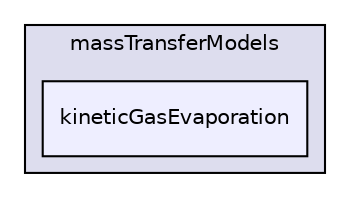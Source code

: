 digraph "applications/solvers/multiphase/icoReactingMultiphaseInterFoam/massTransferModels/kineticGasEvaporation" {
  bgcolor=transparent;
  compound=true
  node [ fontsize="10", fontname="Helvetica"];
  edge [ labelfontsize="10", labelfontname="Helvetica"];
  subgraph clusterdir_22e84d0f1ac24eb425676d371410161f {
    graph [ bgcolor="#ddddee", pencolor="black", label="massTransferModels" fontname="Helvetica", fontsize="10", URL="dir_22e84d0f1ac24eb425676d371410161f.html"]
  dir_bcbc8ccb339e25efffdb27e783af7312 [shape=box, label="kineticGasEvaporation", style="filled", fillcolor="#eeeeff", pencolor="black", URL="dir_bcbc8ccb339e25efffdb27e783af7312.html"];
  }
}
